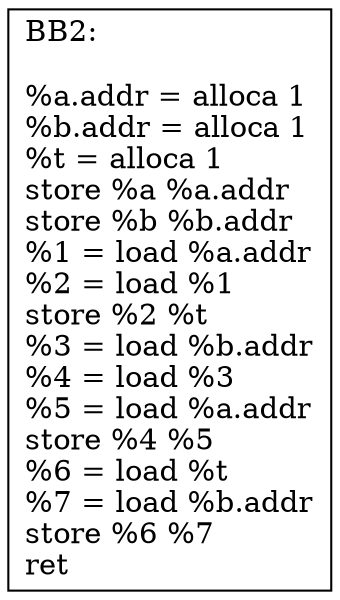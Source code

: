 digraph "CFG for 'Swap' function" {
BB2 [shape=record, label="{BB2:\l\l
%a.addr = alloca 1\l
%b.addr = alloca 1\l
%t = alloca 1\l
store %a %a.addr\l
store %b %b.addr\l
%1 = load %a.addr\l
%2 = load %1\l
store %2 %t\l
%3 = load %b.addr\l
%4 = load %3\l
%5 = load %a.addr\l
store %4 %5\l
%6 = load %t\l
%7 = load %b.addr\l
store %6 %7\l
ret\l
}"];
}
